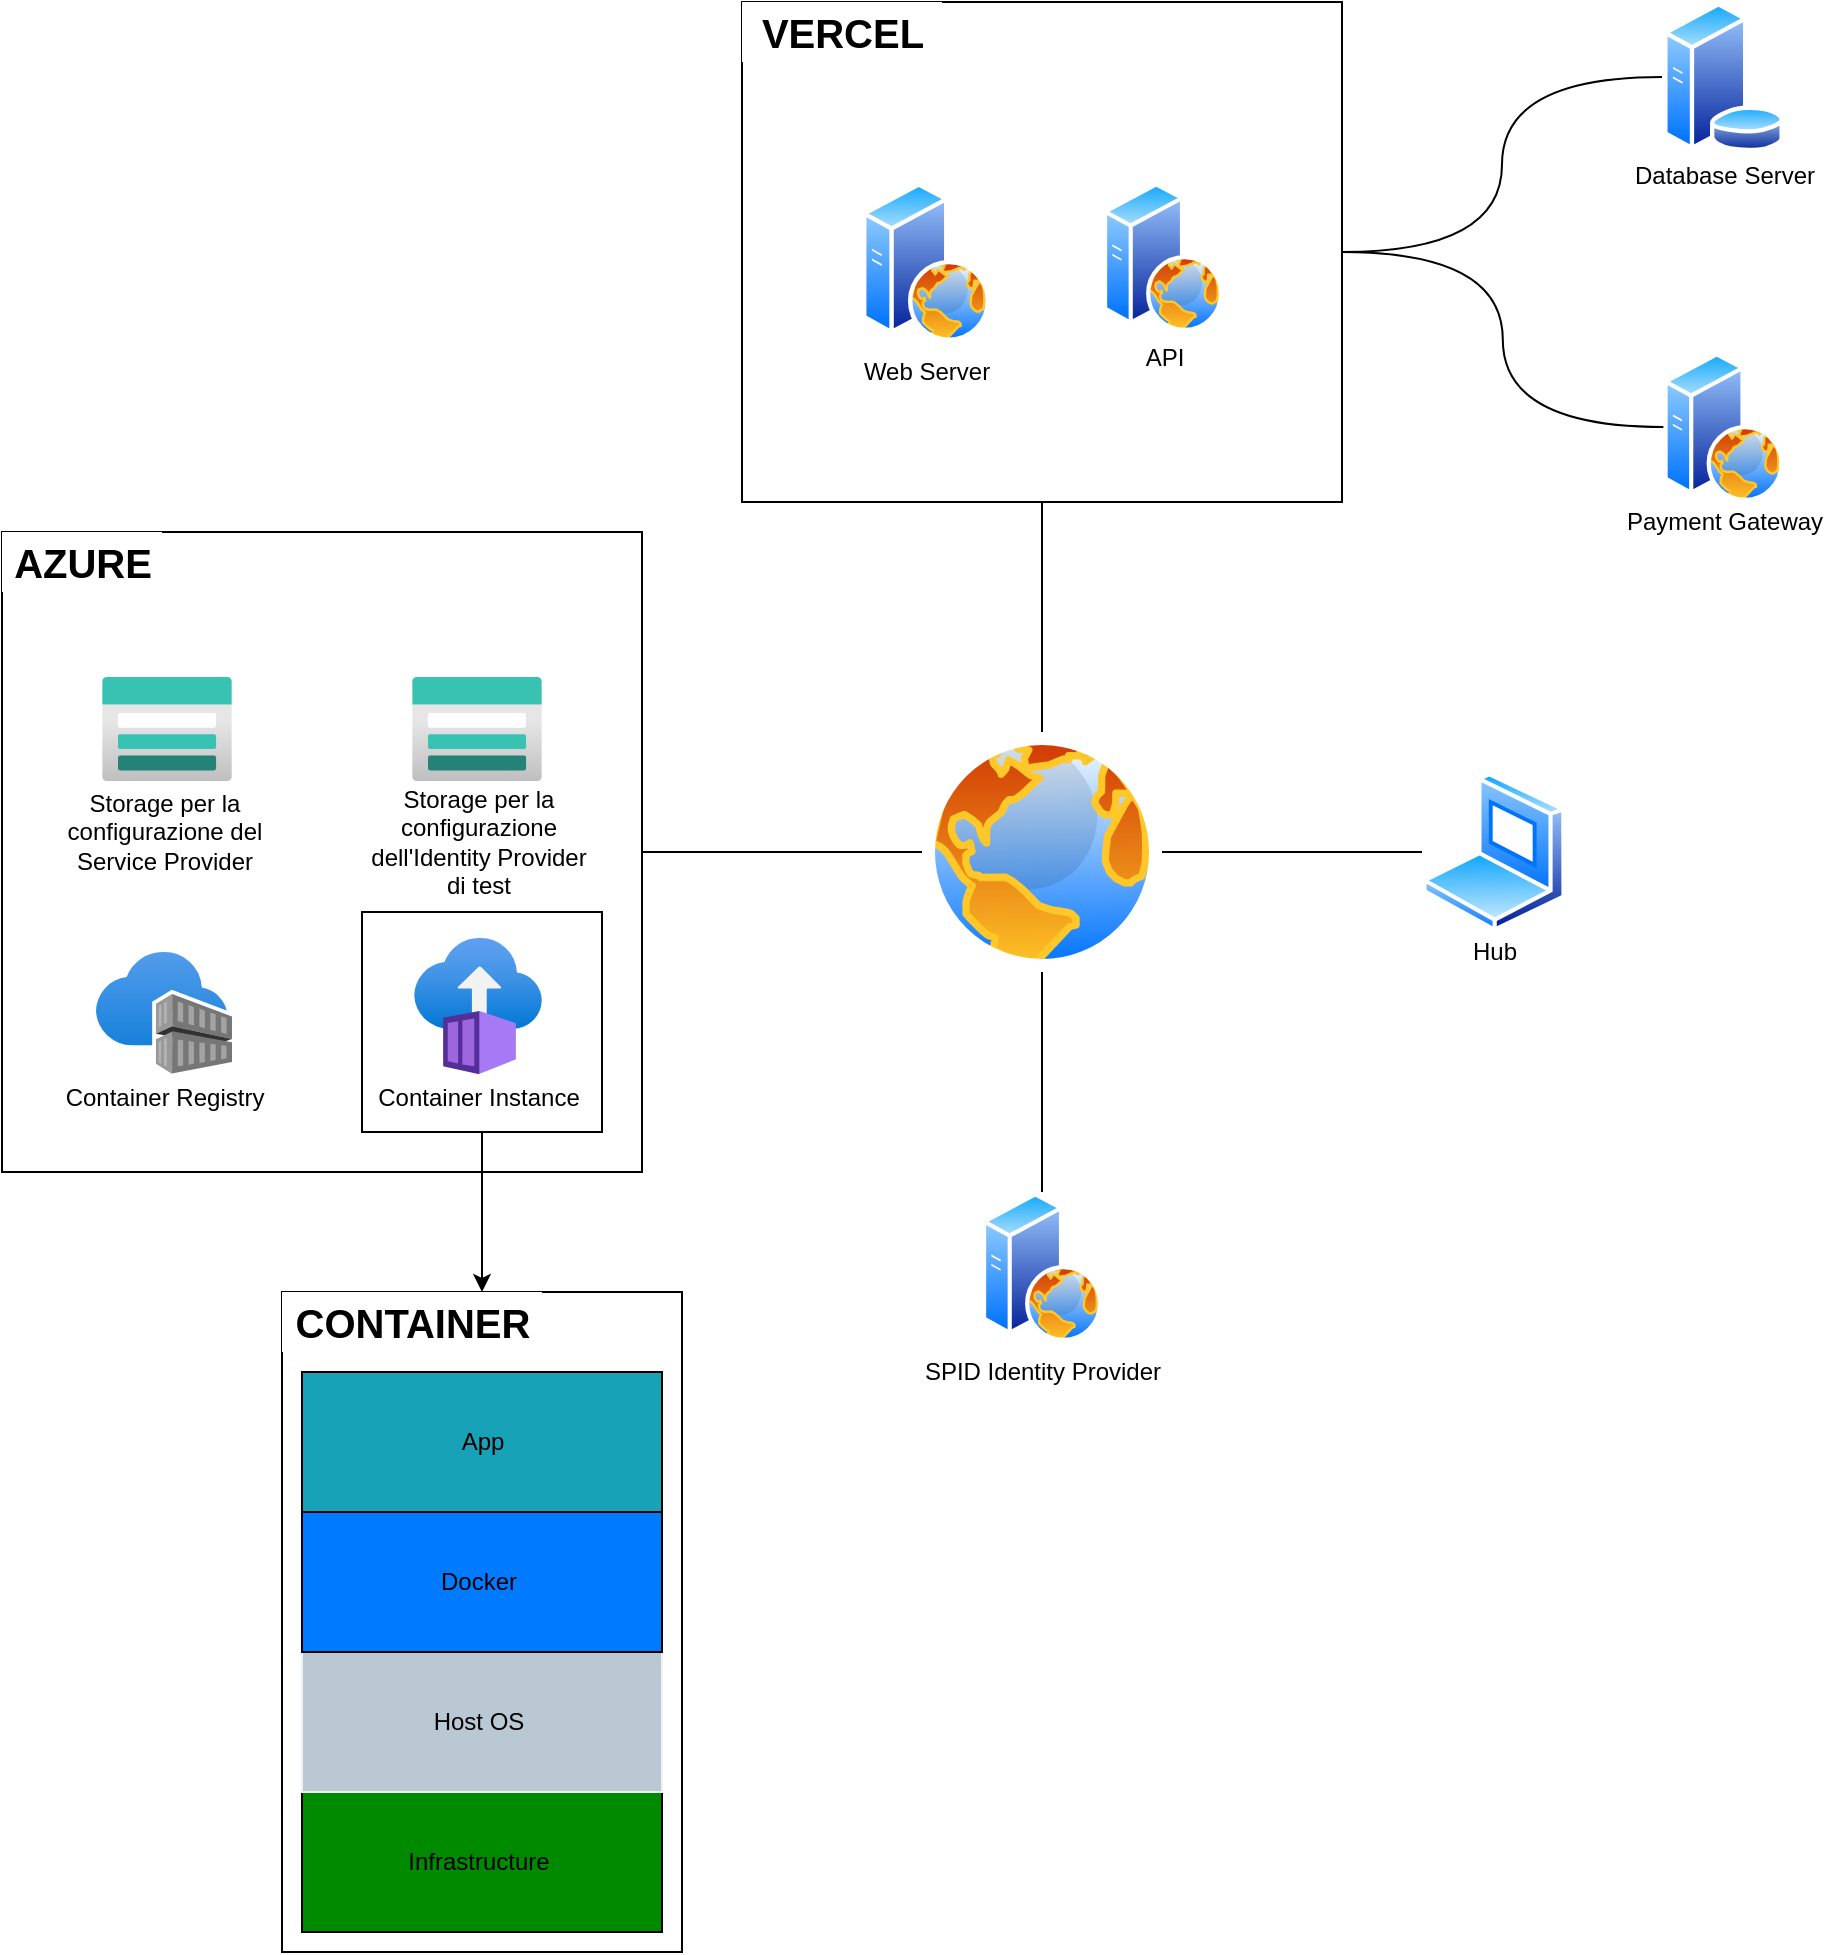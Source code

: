 <mxfile version="14.6.13" type="device"><diagram id="vTg_PZkNAG14wolDgQD8" name="Network Diagram"><mxGraphModel dx="1422" dy="794" grid="1" gridSize="10" guides="1" tooltips="1" connect="1" arrows="1" fold="1" page="1" pageScale="1" pageWidth="850" pageHeight="1100" background="none" math="0" shadow="0"><root><mxCell id="0"/><mxCell id="1" parent="0"/><mxCell id="iJYrvWS813vpiP6B4mYl-2" value="" style="aspect=fixed;html=1;points=[];align=center;image;fontSize=12;image=img/lib/azure2/containers/Container_Registries.svg;" parent="1" vertex="1"><mxGeometry x="187" y="560" width="68" height="61" as="geometry"/></mxCell><mxCell id="iJYrvWS813vpiP6B4mYl-3" value="" style="aspect=fixed;html=1;points=[];align=center;image;fontSize=12;image=img/lib/azure2/compute/Container_Instances.svg;" parent="1" vertex="1"><mxGeometry x="346" y="553" width="64" height="68" as="geometry"/></mxCell><mxCell id="iJYrvWS813vpiP6B4mYl-6" value="" style="aspect=fixed;html=1;points=[];align=center;image;fontSize=12;image=img/lib/azure2/storage/Storage_Accounts.svg;" parent="1" vertex="1"><mxGeometry x="345" y="422.5" width="65" height="52" as="geometry"/></mxCell><mxCell id="iJYrvWS813vpiP6B4mYl-7" value="" style="aspect=fixed;html=1;points=[];align=center;image;fontSize=12;image=img/lib/azure2/storage/Storage_Accounts.svg;" parent="1" vertex="1"><mxGeometry x="190" y="422.5" width="65" height="52" as="geometry"/></mxCell><mxCell id="hUlModdcRGO5Q5NJFlR0-11" style="edgeStyle=orthogonalEdgeStyle;curved=1;orthogonalLoop=1;jettySize=auto;html=1;exitX=1;exitY=0.5;exitDx=0;exitDy=0;entryX=0;entryY=0.5;entryDx=0;entryDy=0;endArrow=none;endFill=0;" parent="1" source="nxOD9kTbNAYhBmcCocjh-1" target="hUlModdcRGO5Q5NJFlR0-5" edge="1"><mxGeometry relative="1" as="geometry"/></mxCell><mxCell id="nxOD9kTbNAYhBmcCocjh-1" value="" style="rounded=0;whiteSpace=wrap;html=1;fillColor=none;container=0;pointerEvents=0;" parent="1" vertex="1"><mxGeometry x="140" y="350" width="320" height="320" as="geometry"/></mxCell><mxCell id="nxOD9kTbNAYhBmcCocjh-2" value="AZURE" style="text;html=1;align=center;verticalAlign=middle;resizable=0;points=[];autosize=1;strokeColor=none;fontSize=20;fontStyle=1;labelBackgroundColor=none;fillColor=#FFFFFF;fontColor=#000000;" parent="1" vertex="1"><mxGeometry x="140" y="350" width="80" height="30" as="geometry"/></mxCell><mxCell id="hUlModdcRGO5Q5NJFlR0-13" style="edgeStyle=orthogonalEdgeStyle;curved=1;orthogonalLoop=1;jettySize=auto;html=1;exitX=1;exitY=0.5;exitDx=0;exitDy=0;entryX=0;entryY=0.5;entryDx=0;entryDy=0;endArrow=none;endFill=0;" parent="1" source="nxOD9kTbNAYhBmcCocjh-3" target="hUlModdcRGO5Q5NJFlR0-22" edge="1"><mxGeometry relative="1" as="geometry"><mxPoint x="980" y="423.75" as="targetPoint"/></mxGeometry></mxCell><mxCell id="hUlModdcRGO5Q5NJFlR0-17" style="edgeStyle=orthogonalEdgeStyle;curved=1;orthogonalLoop=1;jettySize=auto;html=1;exitX=1;exitY=0.5;exitDx=0;exitDy=0;endArrow=none;endFill=0;entryX=0;entryY=0.5;entryDx=0;entryDy=0;" parent="1" source="nxOD9kTbNAYhBmcCocjh-3" target="TmYgFPf-Qyz7zLj4rJWt-2" edge="1"><mxGeometry relative="1" as="geometry"><mxPoint x="940" y="105" as="targetPoint"/></mxGeometry></mxCell><mxCell id="nxOD9kTbNAYhBmcCocjh-3" value="" style="rounded=0;whiteSpace=wrap;html=1;labelBackgroundColor=none;pointerEvents=0;fontSize=20;fontColor=#000000;fillColor=none;" parent="1" vertex="1"><mxGeometry x="510" y="85" width="300" height="250" as="geometry"/></mxCell><mxCell id="nxOD9kTbNAYhBmcCocjh-4" value="VERCEL" style="text;html=1;align=center;verticalAlign=middle;resizable=0;points=[];autosize=1;strokeColor=none;fontSize=20;fontStyle=1;labelBackgroundColor=none;fillColor=#FFFFFF;fontColor=#000000;" parent="1" vertex="1"><mxGeometry x="510" y="85" width="100" height="30" as="geometry"/></mxCell><mxCell id="TmYgFPf-Qyz7zLj4rJWt-1" value="" style="aspect=fixed;perimeter=ellipsePerimeter;html=1;align=center;shadow=0;dashed=0;spacingTop=3;image;image=img/lib/active_directory/web_server.svg;fillColor=#FFFFFF;" parent="1" vertex="1"><mxGeometry x="690.5" y="175" width="60" height="75" as="geometry"/></mxCell><mxCell id="TmYgFPf-Qyz7zLj4rJWt-2" value="" style="aspect=fixed;perimeter=ellipsePerimeter;html=1;align=center;shadow=0;dashed=0;spacingTop=3;image;image=img/lib/active_directory/database_server.svg;fillColor=#FFFFFF;" parent="1" vertex="1"><mxGeometry x="970" y="85" width="61.5" height="75" as="geometry"/></mxCell><mxCell id="TmYgFPf-Qyz7zLj4rJWt-3" value="" style="aspect=fixed;perimeter=ellipsePerimeter;html=1;align=center;shadow=0;dashed=0;spacingTop=3;image;image=img/lib/active_directory/web_server.svg;fillColor=#FFFFFF;" parent="1" vertex="1"><mxGeometry x="570" y="175" width="64" height="80" as="geometry"/></mxCell><mxCell id="hUlModdcRGO5Q5NJFlR0-15" style="edgeStyle=orthogonalEdgeStyle;curved=1;orthogonalLoop=1;jettySize=auto;html=1;exitX=0.5;exitY=0;exitDx=0;exitDy=0;entryX=0.5;entryY=1;entryDx=0;entryDy=0;endArrow=none;endFill=0;" parent="1" source="TmYgFPf-Qyz7zLj4rJWt-7" target="hUlModdcRGO5Q5NJFlR0-5" edge="1"><mxGeometry relative="1" as="geometry"><mxPoint x="520" y="800" as="sourcePoint"/></mxGeometry></mxCell><mxCell id="TmYgFPf-Qyz7zLj4rJWt-7" value="" style="aspect=fixed;perimeter=ellipsePerimeter;html=1;align=center;shadow=0;dashed=0;spacingTop=3;image;image=img/lib/active_directory/web_server.svg;fillColor=#FFFFFF;" parent="1" vertex="1"><mxGeometry x="630" y="680" width="60" height="75" as="geometry"/></mxCell><mxCell id="hUlModdcRGO5Q5NJFlR0-18" style="edgeStyle=orthogonalEdgeStyle;curved=1;orthogonalLoop=1;jettySize=auto;html=1;exitX=0;exitY=0.5;exitDx=0;exitDy=0;entryX=1;entryY=0.5;entryDx=0;entryDy=0;endArrow=none;endFill=0;" parent="1" source="hUlModdcRGO5Q5NJFlR0-26" target="hUlModdcRGO5Q5NJFlR0-5" edge="1"><mxGeometry relative="1" as="geometry"><mxPoint x="864" y="665" as="sourcePoint"/></mxGeometry></mxCell><mxCell id="hUlModdcRGO5Q5NJFlR0-30" style="edgeStyle=orthogonalEdgeStyle;curved=1;orthogonalLoop=1;jettySize=auto;html=1;exitX=0.5;exitY=0;exitDx=0;exitDy=0;entryX=0.5;entryY=1;entryDx=0;entryDy=0;endArrow=none;endFill=0;" parent="1" source="hUlModdcRGO5Q5NJFlR0-5" target="nxOD9kTbNAYhBmcCocjh-3" edge="1"><mxGeometry relative="1" as="geometry"/></mxCell><mxCell id="hUlModdcRGO5Q5NJFlR0-5" value="" style="aspect=fixed;perimeter=ellipsePerimeter;html=1;align=center;shadow=0;dashed=0;spacingTop=3;image;image=img/lib/active_directory/internet_globe.svg;" parent="1" vertex="1"><mxGeometry x="600" y="450" width="120" height="120" as="geometry"/></mxCell><mxCell id="hUlModdcRGO5Q5NJFlR0-7" value="Container Registry" style="text;html=1;align=center;verticalAlign=middle;resizable=0;points=[];autosize=1;strokeColor=none;" parent="1" vertex="1"><mxGeometry x="166" y="622.5" width="110" height="20" as="geometry"/></mxCell><mxCell id="hUlModdcRGO5Q5NJFlR0-8" value="Container Instance" style="text;html=1;align=center;verticalAlign=middle;resizable=0;points=[];autosize=1;strokeColor=none;" parent="1" vertex="1"><mxGeometry x="317.5" y="622.5" width="120" height="20" as="geometry"/></mxCell><mxCell id="hUlModdcRGO5Q5NJFlR0-9" value="Storage per la&lt;br&gt;configurazione del&lt;br&gt;Service Provider" style="text;html=1;align=center;verticalAlign=middle;resizable=0;points=[];autosize=1;strokeColor=none;" parent="1" vertex="1"><mxGeometry x="166" y="474.5" width="110" height="50" as="geometry"/></mxCell><mxCell id="hUlModdcRGO5Q5NJFlR0-10" value="Storage per la&lt;br&gt;configurazione&lt;br&gt;dell'Identity Provider&lt;br&gt;di test" style="text;html=1;align=center;verticalAlign=middle;resizable=0;points=[];autosize=1;strokeColor=none;" parent="1" vertex="1"><mxGeometry x="317.5" y="474.5" width="120" height="60" as="geometry"/></mxCell><mxCell id="hUlModdcRGO5Q5NJFlR0-21" value="Database Server" style="text;html=1;align=center;verticalAlign=middle;resizable=0;points=[];autosize=1;strokeColor=none;" parent="1" vertex="1"><mxGeometry x="945.75" y="162" width="110" height="20" as="geometry"/></mxCell><mxCell id="hUlModdcRGO5Q5NJFlR0-22" value="" style="aspect=fixed;perimeter=ellipsePerimeter;html=1;align=center;shadow=0;dashed=0;spacingTop=3;image;image=img/lib/active_directory/web_server.svg;fillColor=#FFFFFF;" parent="1" vertex="1"><mxGeometry x="970.75" y="260" width="60" height="75" as="geometry"/></mxCell><mxCell id="hUlModdcRGO5Q5NJFlR0-23" value="Payment Gateway" style="text;html=1;align=center;verticalAlign=middle;resizable=0;points=[];autosize=1;strokeColor=none;" parent="1" vertex="1"><mxGeometry x="945.75" y="335" width="110" height="20" as="geometry"/></mxCell><mxCell id="hUlModdcRGO5Q5NJFlR0-24" value="SPID Identity Provider" style="text;html=1;align=center;verticalAlign=middle;resizable=0;points=[];autosize=1;strokeColor=none;" parent="1" vertex="1"><mxGeometry x="595" y="760" width="130" height="20" as="geometry"/></mxCell><mxCell id="hUlModdcRGO5Q5NJFlR0-26" value="" style="aspect=fixed;perimeter=ellipsePerimeter;html=1;align=center;shadow=0;dashed=0;spacingTop=3;image;image=img/lib/active_directory/laptop_client.svg;" parent="1" vertex="1"><mxGeometry x="850" y="470" width="72" height="80" as="geometry"/></mxCell><mxCell id="hUlModdcRGO5Q5NJFlR0-27" value="Hub" style="text;html=1;align=center;verticalAlign=middle;resizable=0;points=[];autosize=1;strokeColor=none;" parent="1" vertex="1"><mxGeometry x="866" y="550" width="40" height="20" as="geometry"/></mxCell><mxCell id="hUlModdcRGO5Q5NJFlR0-28" value="API" style="text;html=1;align=center;verticalAlign=middle;resizable=0;points=[];autosize=1;strokeColor=none;" parent="1" vertex="1"><mxGeometry x="705.5" y="253" width="30" height="20" as="geometry"/></mxCell><mxCell id="hUlModdcRGO5Q5NJFlR0-29" value="Web Server" style="text;html=1;align=center;verticalAlign=middle;resizable=0;points=[];autosize=1;strokeColor=none;" parent="1" vertex="1"><mxGeometry x="562" y="260" width="80" height="20" as="geometry"/></mxCell><mxCell id="62MK6ynk_eQmdfHKza38-3" style="edgeStyle=orthogonalEdgeStyle;rounded=0;orthogonalLoop=1;jettySize=auto;html=1;exitX=0.5;exitY=1;exitDx=0;exitDy=0;entryX=0.5;entryY=0;entryDx=0;entryDy=0;" edge="1" parent="1" source="62MK6ynk_eQmdfHKza38-2" target="62MK6ynk_eQmdfHKza38-4"><mxGeometry relative="1" as="geometry"><mxPoint x="390" y="840" as="targetPoint"/></mxGeometry></mxCell><mxCell id="62MK6ynk_eQmdfHKza38-2" value="" style="rounded=0;whiteSpace=wrap;html=1;fillColor=none;container=0;pointerEvents=0;" vertex="1" parent="1"><mxGeometry x="320" y="540" width="120" height="110" as="geometry"/></mxCell><mxCell id="62MK6ynk_eQmdfHKza38-4" value="" style="rounded=0;whiteSpace=wrap;html=1;fillColor=none;container=0;pointerEvents=0;" vertex="1" parent="1"><mxGeometry x="280" y="730" width="200" height="330" as="geometry"/></mxCell><mxCell id="62MK6ynk_eQmdfHKza38-9" value="CONTAINER" style="text;html=1;align=center;verticalAlign=middle;resizable=0;points=[];autosize=1;strokeColor=none;fontSize=20;fontStyle=1;labelBackgroundColor=none;fillColor=#FFFFFF;fontColor=#000000;" vertex="1" parent="1"><mxGeometry x="280" y="730" width="130" height="30" as="geometry"/></mxCell><mxCell id="62MK6ynk_eQmdfHKza38-11" value="" style="rounded=0;whiteSpace=wrap;html=1;fillColor=#008a00;container=0;pointerEvents=0;fontColor=#ffffff;" vertex="1" parent="1"><mxGeometry x="290" y="980" width="180" height="70" as="geometry"/></mxCell><mxCell id="62MK6ynk_eQmdfHKza38-12" value="" style="rounded=0;whiteSpace=wrap;html=1;container=0;pointerEvents=0;fillColor=#BAC8D3;strokeColor=#F0F0F0;" vertex="1" parent="1"><mxGeometry x="290" y="910" width="180" height="70" as="geometry"/></mxCell><mxCell id="62MK6ynk_eQmdfHKza38-13" value="" style="rounded=0;whiteSpace=wrap;html=1;container=0;pointerEvents=0;fillColor=#007bff;" vertex="1" parent="1"><mxGeometry x="290" y="840" width="180" height="70" as="geometry"/></mxCell><mxCell id="62MK6ynk_eQmdfHKza38-14" value="" style="rounded=0;whiteSpace=wrap;html=1;container=0;pointerEvents=0;fillColor=#17a2b8;" vertex="1" parent="1"><mxGeometry x="290" y="770" width="180" height="70" as="geometry"/></mxCell><mxCell id="62MK6ynk_eQmdfHKza38-16" value="App" style="text;html=1;align=center;verticalAlign=middle;resizable=0;points=[];autosize=1;strokeColor=none;" vertex="1" parent="1"><mxGeometry x="360" y="795" width="40" height="20" as="geometry"/></mxCell><mxCell id="62MK6ynk_eQmdfHKza38-17" value="Docker" style="text;html=1;align=center;verticalAlign=middle;resizable=0;points=[];autosize=1;strokeColor=none;" vertex="1" parent="1"><mxGeometry x="353" y="865" width="50" height="20" as="geometry"/></mxCell><mxCell id="62MK6ynk_eQmdfHKza38-18" value="Host OS" style="text;html=1;align=center;verticalAlign=middle;resizable=0;points=[];autosize=1;strokeColor=none;fontColor=#000000;" vertex="1" parent="1"><mxGeometry x="348" y="935" width="60" height="20" as="geometry"/></mxCell><mxCell id="62MK6ynk_eQmdfHKza38-19" value="Infrastructure" style="text;html=1;align=center;verticalAlign=middle;resizable=0;points=[];autosize=1;strokeColor=none;" vertex="1" parent="1"><mxGeometry x="333" y="1005" width="90" height="20" as="geometry"/></mxCell></root></mxGraphModel></diagram></mxfile>